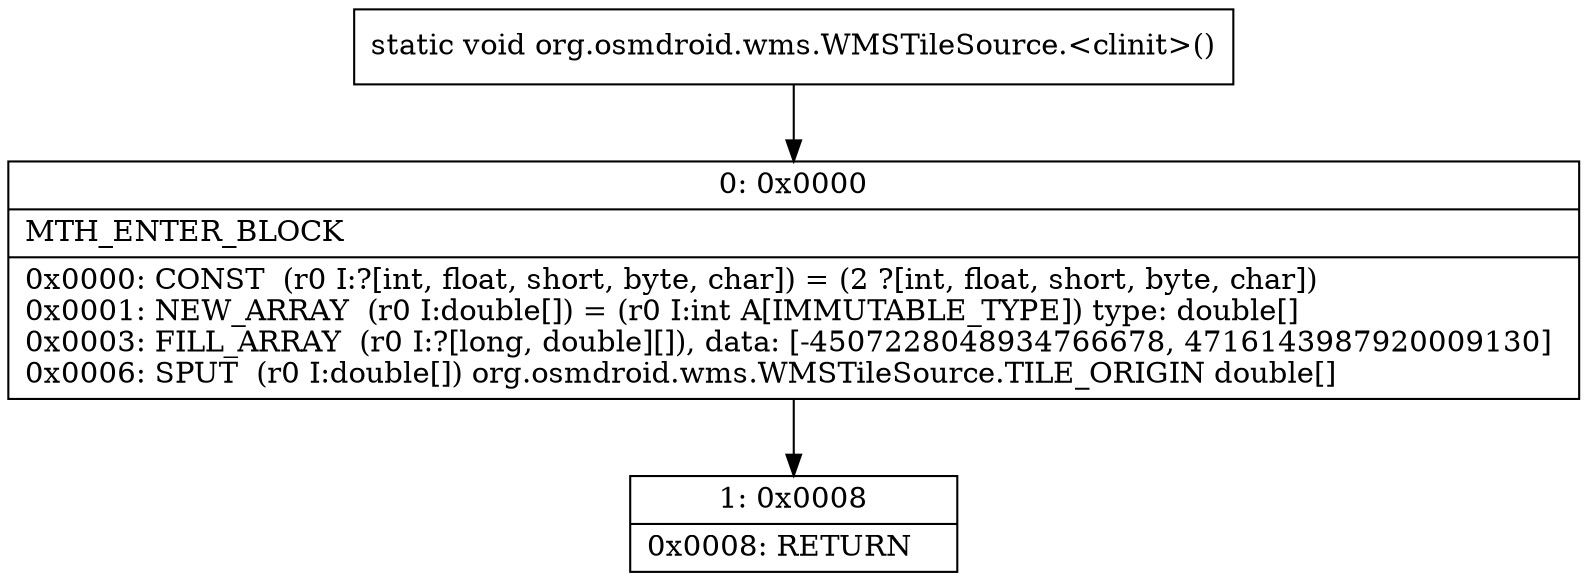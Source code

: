 digraph "CFG fororg.osmdroid.wms.WMSTileSource.\<clinit\>()V" {
Node_0 [shape=record,label="{0\:\ 0x0000|MTH_ENTER_BLOCK\l|0x0000: CONST  (r0 I:?[int, float, short, byte, char]) = (2 ?[int, float, short, byte, char]) \l0x0001: NEW_ARRAY  (r0 I:double[]) = (r0 I:int A[IMMUTABLE_TYPE]) type: double[] \l0x0003: FILL_ARRAY  (r0 I:?[long, double][]), data: [\-4507228048934766678, 4716143987920009130] \l0x0006: SPUT  (r0 I:double[]) org.osmdroid.wms.WMSTileSource.TILE_ORIGIN double[] \l}"];
Node_1 [shape=record,label="{1\:\ 0x0008|0x0008: RETURN   \l}"];
MethodNode[shape=record,label="{static void org.osmdroid.wms.WMSTileSource.\<clinit\>() }"];
MethodNode -> Node_0;
Node_0 -> Node_1;
}

